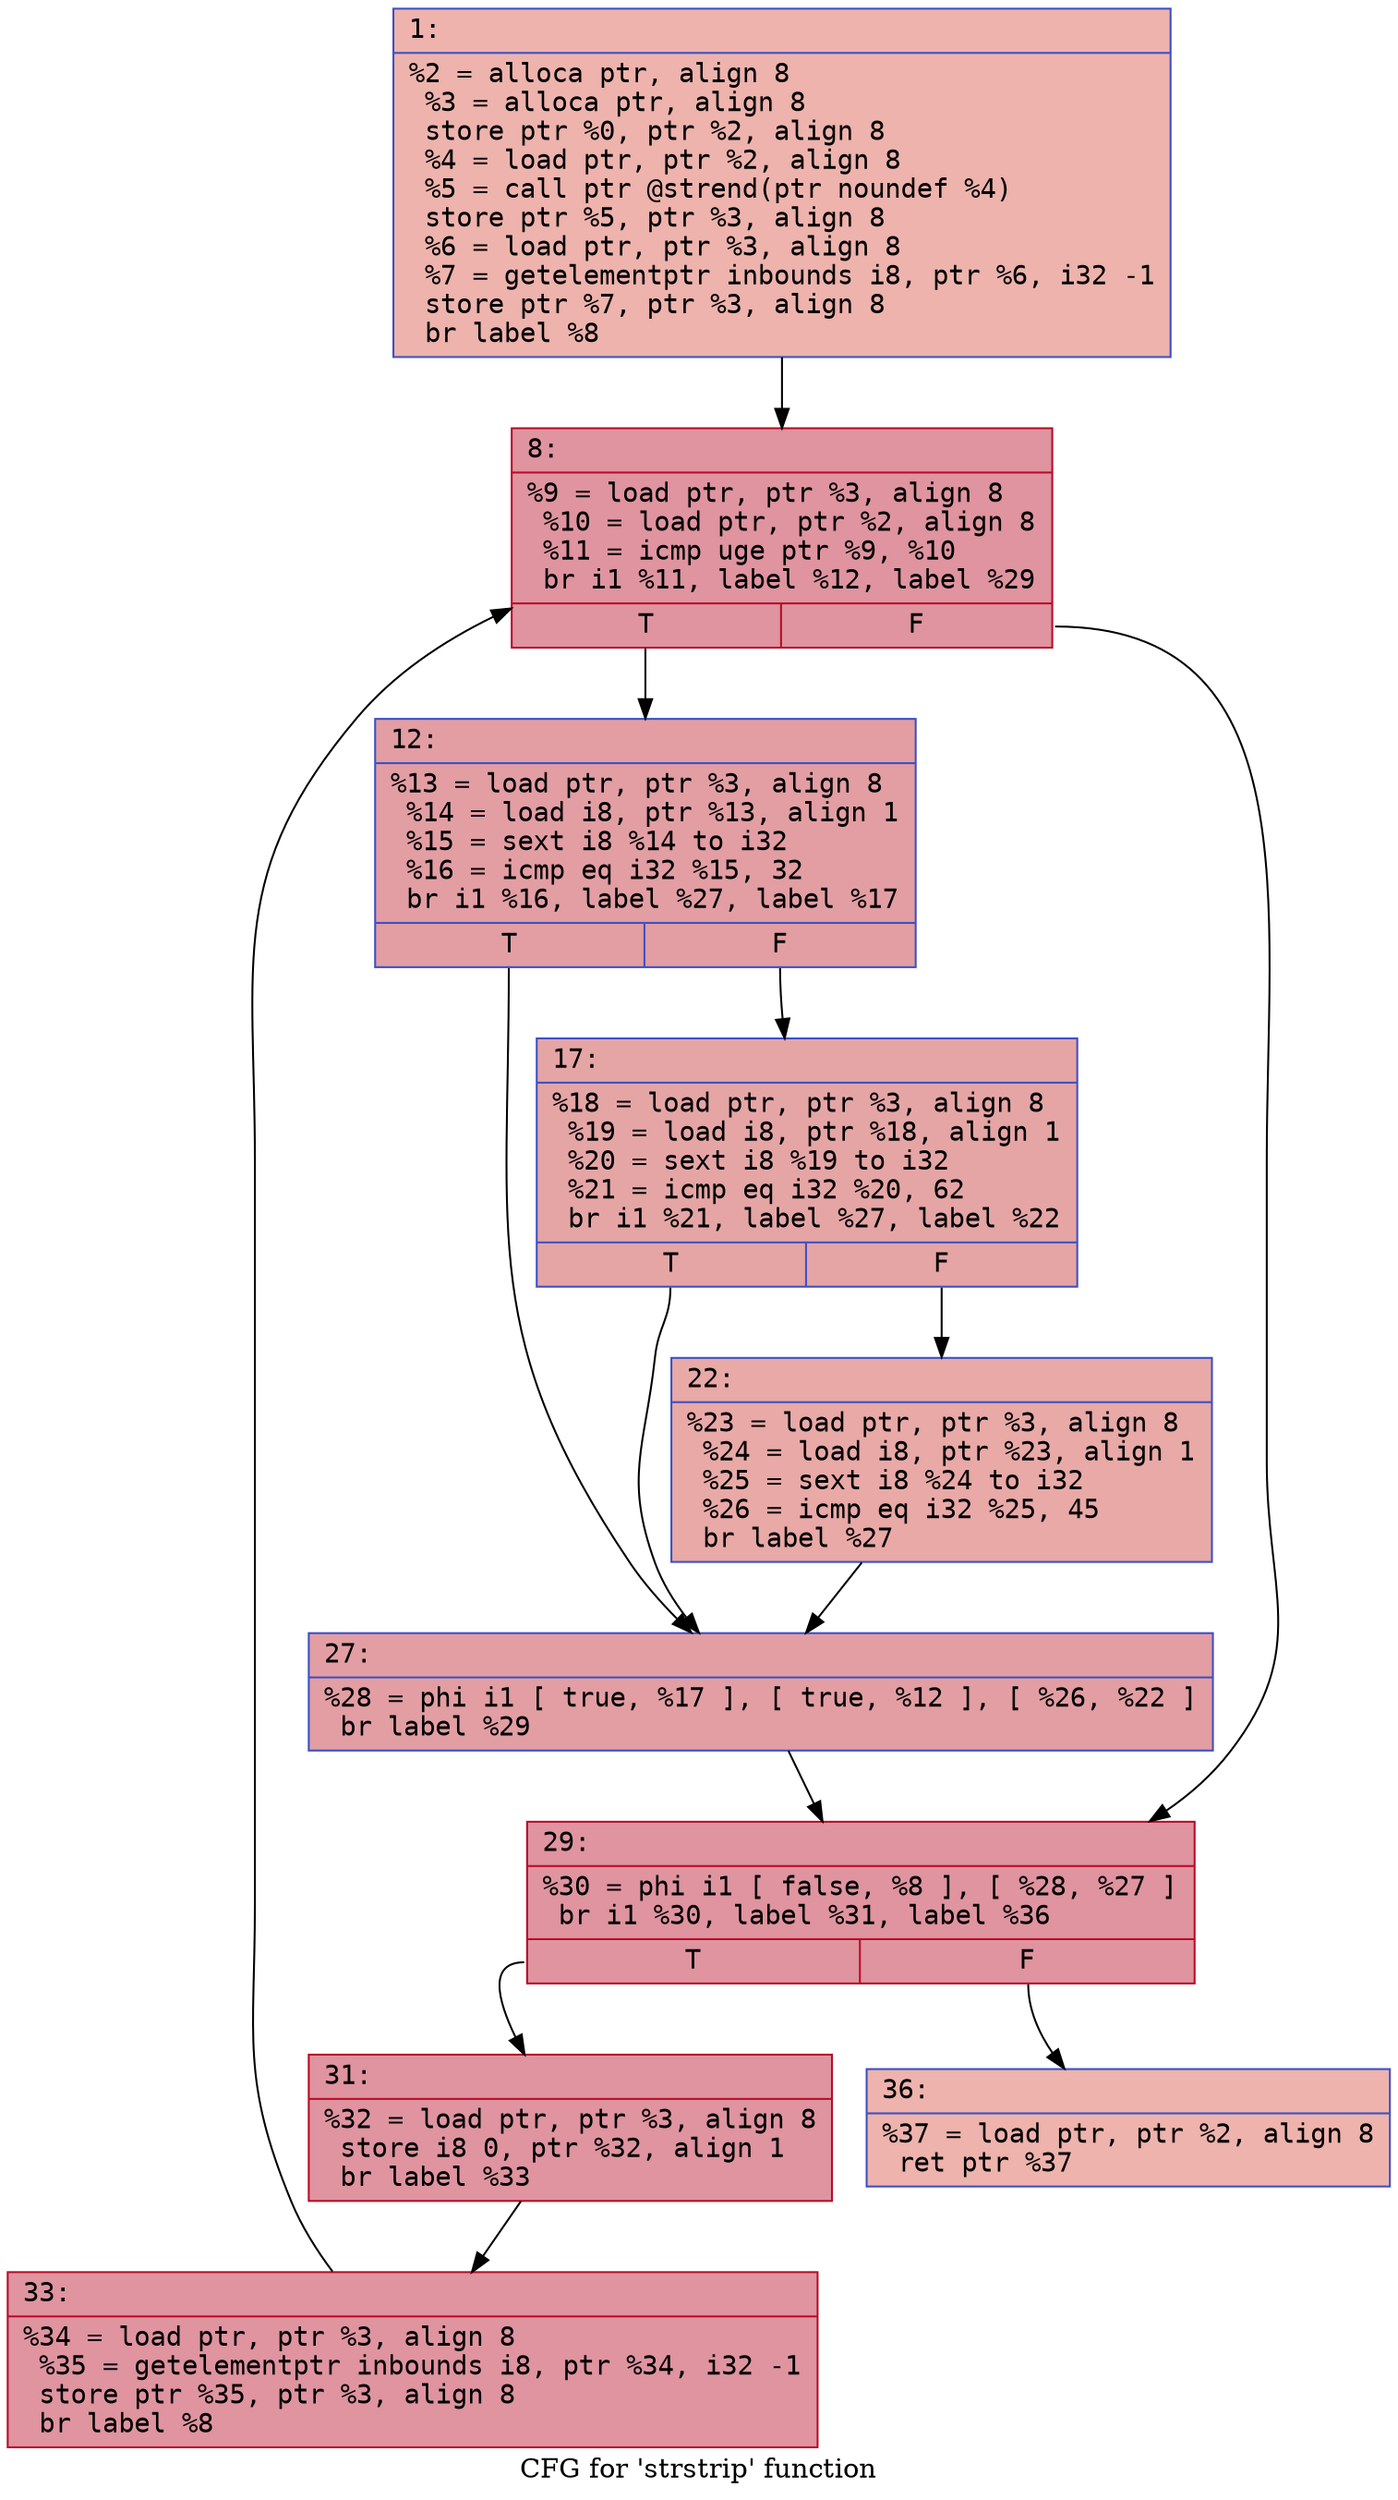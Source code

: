 digraph "CFG for 'strstrip' function" {
	label="CFG for 'strstrip' function";

	Node0x600003ee6df0 [shape=record,color="#3d50c3ff", style=filled, fillcolor="#d6524470" fontname="Courier",label="{1:\l|  %2 = alloca ptr, align 8\l  %3 = alloca ptr, align 8\l  store ptr %0, ptr %2, align 8\l  %4 = load ptr, ptr %2, align 8\l  %5 = call ptr @strend(ptr noundef %4)\l  store ptr %5, ptr %3, align 8\l  %6 = load ptr, ptr %3, align 8\l  %7 = getelementptr inbounds i8, ptr %6, i32 -1\l  store ptr %7, ptr %3, align 8\l  br label %8\l}"];
	Node0x600003ee6df0 -> Node0x600003ee6e40[tooltip="1 -> 8\nProbability 100.00%" ];
	Node0x600003ee6e40 [shape=record,color="#b70d28ff", style=filled, fillcolor="#b70d2870" fontname="Courier",label="{8:\l|  %9 = load ptr, ptr %3, align 8\l  %10 = load ptr, ptr %2, align 8\l  %11 = icmp uge ptr %9, %10\l  br i1 %11, label %12, label %29\l|{<s0>T|<s1>F}}"];
	Node0x600003ee6e40:s0 -> Node0x600003ee6e90[tooltip="8 -> 12\nProbability 50.00%" ];
	Node0x600003ee6e40:s1 -> Node0x600003ee6fd0[tooltip="8 -> 29\nProbability 50.00%" ];
	Node0x600003ee6e90 [shape=record,color="#3d50c3ff", style=filled, fillcolor="#be242e70" fontname="Courier",label="{12:\l|  %13 = load ptr, ptr %3, align 8\l  %14 = load i8, ptr %13, align 1\l  %15 = sext i8 %14 to i32\l  %16 = icmp eq i32 %15, 32\l  br i1 %16, label %27, label %17\l|{<s0>T|<s1>F}}"];
	Node0x600003ee6e90:s0 -> Node0x600003ee6f80[tooltip="12 -> 27\nProbability 50.00%" ];
	Node0x600003ee6e90:s1 -> Node0x600003ee6ee0[tooltip="12 -> 17\nProbability 50.00%" ];
	Node0x600003ee6ee0 [shape=record,color="#3d50c3ff", style=filled, fillcolor="#c5333470" fontname="Courier",label="{17:\l|  %18 = load ptr, ptr %3, align 8\l  %19 = load i8, ptr %18, align 1\l  %20 = sext i8 %19 to i32\l  %21 = icmp eq i32 %20, 62\l  br i1 %21, label %27, label %22\l|{<s0>T|<s1>F}}"];
	Node0x600003ee6ee0:s0 -> Node0x600003ee6f80[tooltip="17 -> 27\nProbability 50.00%" ];
	Node0x600003ee6ee0:s1 -> Node0x600003ee6f30[tooltip="17 -> 22\nProbability 50.00%" ];
	Node0x600003ee6f30 [shape=record,color="#3d50c3ff", style=filled, fillcolor="#ca3b3770" fontname="Courier",label="{22:\l|  %23 = load ptr, ptr %3, align 8\l  %24 = load i8, ptr %23, align 1\l  %25 = sext i8 %24 to i32\l  %26 = icmp eq i32 %25, 45\l  br label %27\l}"];
	Node0x600003ee6f30 -> Node0x600003ee6f80[tooltip="22 -> 27\nProbability 100.00%" ];
	Node0x600003ee6f80 [shape=record,color="#3d50c3ff", style=filled, fillcolor="#be242e70" fontname="Courier",label="{27:\l|  %28 = phi i1 [ true, %17 ], [ true, %12 ], [ %26, %22 ]\l  br label %29\l}"];
	Node0x600003ee6f80 -> Node0x600003ee6fd0[tooltip="27 -> 29\nProbability 100.00%" ];
	Node0x600003ee6fd0 [shape=record,color="#b70d28ff", style=filled, fillcolor="#b70d2870" fontname="Courier",label="{29:\l|  %30 = phi i1 [ false, %8 ], [ %28, %27 ]\l  br i1 %30, label %31, label %36\l|{<s0>T|<s1>F}}"];
	Node0x600003ee6fd0:s0 -> Node0x600003ee7020[tooltip="29 -> 31\nProbability 96.88%" ];
	Node0x600003ee6fd0:s1 -> Node0x600003ee70c0[tooltip="29 -> 36\nProbability 3.12%" ];
	Node0x600003ee7020 [shape=record,color="#b70d28ff", style=filled, fillcolor="#b70d2870" fontname="Courier",label="{31:\l|  %32 = load ptr, ptr %3, align 8\l  store i8 0, ptr %32, align 1\l  br label %33\l}"];
	Node0x600003ee7020 -> Node0x600003ee7070[tooltip="31 -> 33\nProbability 100.00%" ];
	Node0x600003ee7070 [shape=record,color="#b70d28ff", style=filled, fillcolor="#b70d2870" fontname="Courier",label="{33:\l|  %34 = load ptr, ptr %3, align 8\l  %35 = getelementptr inbounds i8, ptr %34, i32 -1\l  store ptr %35, ptr %3, align 8\l  br label %8\l}"];
	Node0x600003ee7070 -> Node0x600003ee6e40[tooltip="33 -> 8\nProbability 100.00%" ];
	Node0x600003ee70c0 [shape=record,color="#3d50c3ff", style=filled, fillcolor="#d6524470" fontname="Courier",label="{36:\l|  %37 = load ptr, ptr %2, align 8\l  ret ptr %37\l}"];
}
